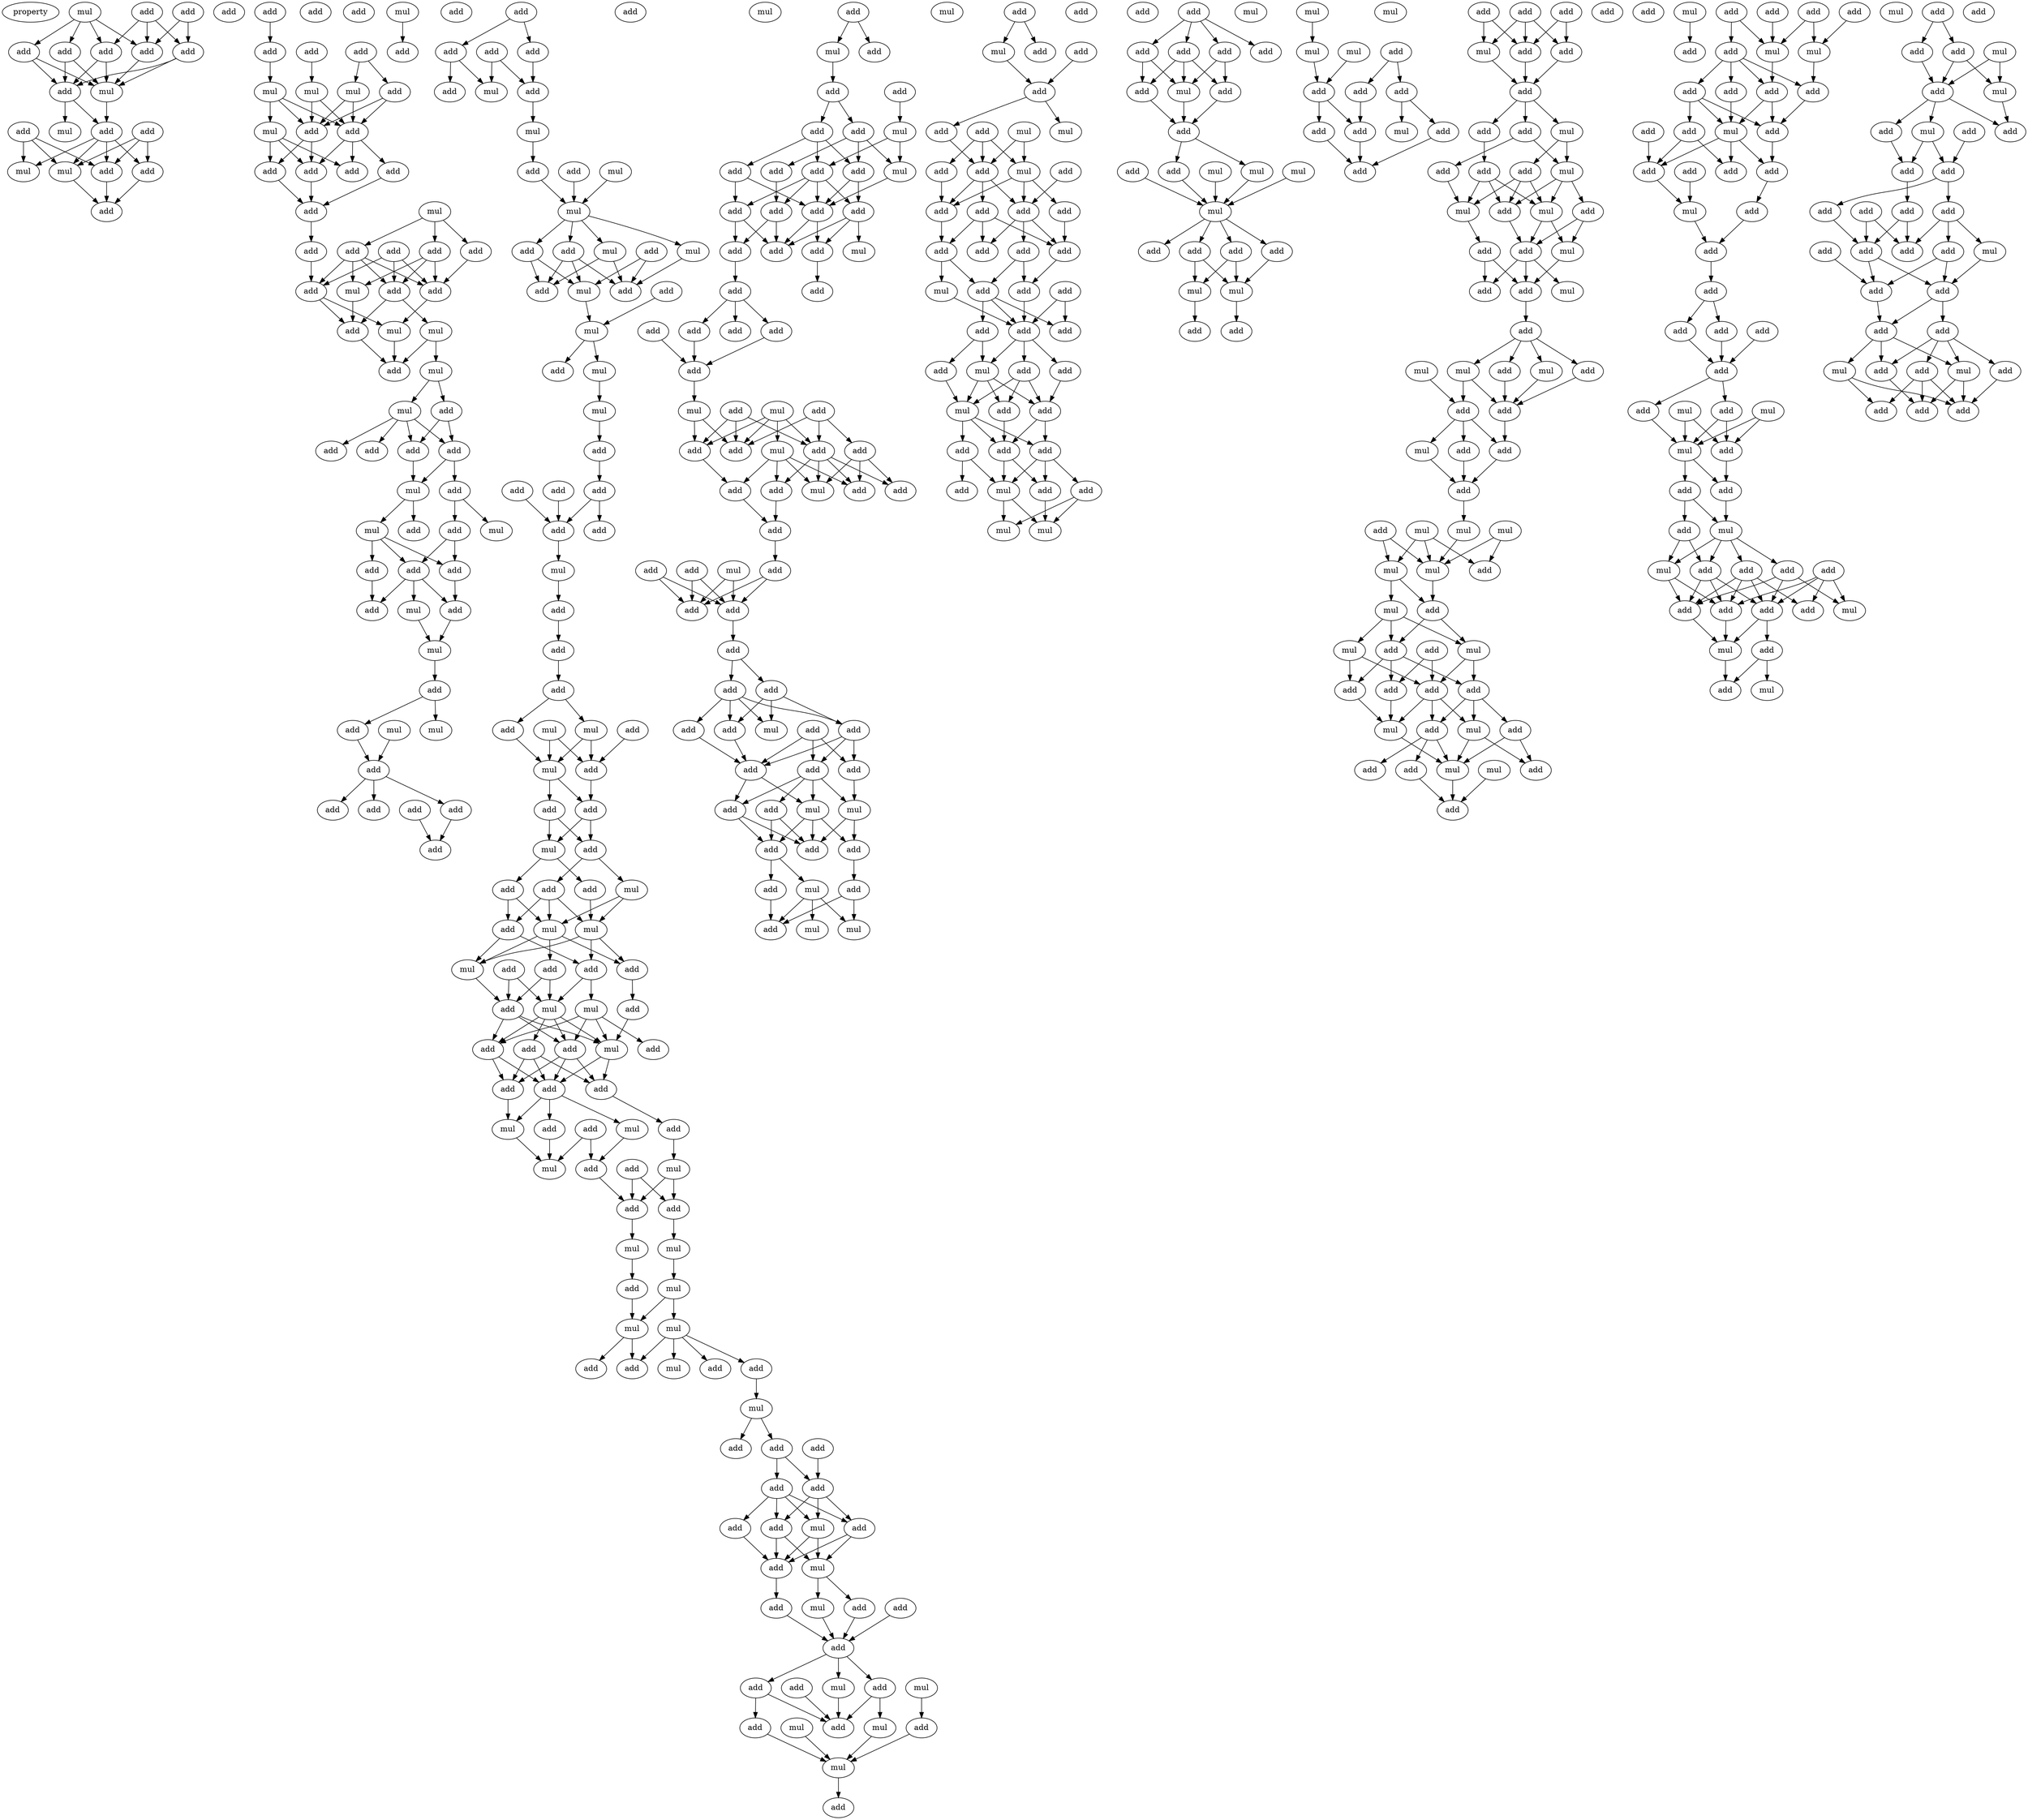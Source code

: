 digraph {
    node [fontcolor=black]
    property [mul=2,lf=1.5]
    0 [ label = add ];
    1 [ label = mul ];
    2 [ label = add ];
    3 [ label = add ];
    4 [ label = add ];
    5 [ label = add ];
    6 [ label = add ];
    7 [ label = add ];
    8 [ label = add ];
    9 [ label = mul ];
    10 [ label = add ];
    11 [ label = add ];
    12 [ label = mul ];
    13 [ label = add ];
    14 [ label = add ];
    15 [ label = add ];
    16 [ label = mul ];
    17 [ label = add ];
    18 [ label = mul ];
    19 [ label = add ];
    20 [ label = add ];
    21 [ label = add ];
    22 [ label = add ];
    23 [ label = add ];
    24 [ label = mul ];
    25 [ label = mul ];
    26 [ label = mul ];
    27 [ label = add ];
    28 [ label = mul ];
    29 [ label = add ];
    30 [ label = add ];
    31 [ label = add ];
    32 [ label = add ];
    33 [ label = add ];
    34 [ label = add ];
    35 [ label = add ];
    36 [ label = mul ];
    37 [ label = add ];
    38 [ label = add ];
    39 [ label = add ];
    40 [ label = add ];
    41 [ label = add ];
    42 [ label = add ];
    43 [ label = mul ];
    44 [ label = add ];
    45 [ label = add ];
    46 [ label = add ];
    47 [ label = mul ];
    48 [ label = mul ];
    49 [ label = add ];
    50 [ label = add ];
    51 [ label = mul ];
    52 [ label = mul ];
    53 [ label = add ];
    54 [ label = add ];
    55 [ label = add ];
    56 [ label = add ];
    57 [ label = add ];
    58 [ label = add ];
    59 [ label = mul ];
    60 [ label = add ];
    61 [ label = add ];
    62 [ label = add ];
    63 [ label = mul ];
    64 [ label = mul ];
    65 [ label = add ];
    66 [ label = add ];
    67 [ label = add ];
    68 [ label = add ];
    69 [ label = add ];
    70 [ label = mul ];
    71 [ label = mul ];
    72 [ label = add ];
    73 [ label = mul ];
    74 [ label = add ];
    75 [ label = add ];
    76 [ label = mul ];
    77 [ label = mul ];
    78 [ label = add ];
    79 [ label = add ];
    80 [ label = add ];
    81 [ label = add ];
    82 [ label = add ];
    83 [ label = add ];
    84 [ label = add ];
    85 [ label = add ];
    86 [ label = add ];
    87 [ label = add ];
    88 [ label = add ];
    89 [ label = mul ];
    90 [ label = add ];
    91 [ label = add ];
    92 [ label = mul ];
    93 [ label = add ];
    94 [ label = add ];
    95 [ label = mul ];
    96 [ label = mul ];
    97 [ label = add ];
    98 [ label = add ];
    99 [ label = mul ];
    100 [ label = add ];
    101 [ label = mul ];
    102 [ label = mul ];
    103 [ label = add ];
    104 [ label = add ];
    105 [ label = add ];
    106 [ label = mul ];
    107 [ label = add ];
    108 [ label = mul ];
    109 [ label = mul ];
    110 [ label = add ];
    111 [ label = add ];
    112 [ label = add ];
    113 [ label = add ];
    114 [ label = add ];
    115 [ label = add ];
    116 [ label = mul ];
    117 [ label = add ];
    118 [ label = add ];
    119 [ label = add ];
    120 [ label = mul ];
    121 [ label = add ];
    122 [ label = mul ];
    123 [ label = add ];
    124 [ label = add ];
    125 [ label = mul ];
    126 [ label = add ];
    127 [ label = add ];
    128 [ label = add ];
    129 [ label = add ];
    130 [ label = mul ];
    131 [ label = mul ];
    132 [ label = add ];
    133 [ label = add ];
    134 [ label = add ];
    135 [ label = add ];
    136 [ label = mul ];
    137 [ label = mul ];
    138 [ label = mul ];
    139 [ label = add ];
    140 [ label = add ];
    141 [ label = add ];
    142 [ label = add ];
    143 [ label = add ];
    144 [ label = mul ];
    145 [ label = add ];
    146 [ label = mul ];
    147 [ label = add ];
    148 [ label = add ];
    149 [ label = add ];
    150 [ label = mul ];
    151 [ label = add ];
    152 [ label = add ];
    153 [ label = add ];
    154 [ label = add ];
    155 [ label = mul ];
    156 [ label = add ];
    157 [ label = add ];
    158 [ label = mul ];
    159 [ label = add ];
    160 [ label = mul ];
    161 [ label = add ];
    162 [ label = mul ];
    163 [ label = add ];
    164 [ label = add ];
    165 [ label = add ];
    166 [ label = mul ];
    167 [ label = mul ];
    168 [ label = add ];
    169 [ label = mul ];
    170 [ label = mul ];
    171 [ label = mul ];
    172 [ label = add ];
    173 [ label = add ];
    174 [ label = add ];
    175 [ label = add ];
    176 [ label = mul ];
    177 [ label = mul ];
    178 [ label = add ];
    179 [ label = add ];
    180 [ label = add ];
    181 [ label = add ];
    182 [ label = add ];
    183 [ label = mul ];
    184 [ label = add ];
    185 [ label = add ];
    186 [ label = add ];
    187 [ label = add ];
    188 [ label = mul ];
    189 [ label = mul ];
    190 [ label = add ];
    191 [ label = add ];
    192 [ label = add ];
    193 [ label = add ];
    194 [ label = add ];
    195 [ label = mul ];
    196 [ label = mul ];
    197 [ label = add ];
    198 [ label = add ];
    199 [ label = mul ];
    200 [ label = mul ];
    201 [ label = add ];
    202 [ label = add ];
    203 [ label = add ];
    204 [ label = mul ];
    205 [ label = add ];
    206 [ label = mul ];
    207 [ label = add ];
    208 [ label = mul ];
    209 [ label = add ];
    210 [ label = add ];
    211 [ label = add ];
    212 [ label = add ];
    213 [ label = add ];
    214 [ label = mul ];
    215 [ label = add ];
    216 [ label = add ];
    217 [ label = add ];
    218 [ label = mul ];
    219 [ label = add ];
    220 [ label = add ];
    221 [ label = add ];
    222 [ label = add ];
    223 [ label = add ];
    224 [ label = mul ];
    225 [ label = add ];
    226 [ label = add ];
    227 [ label = add ];
    228 [ label = add ];
    229 [ label = add ];
    230 [ label = add ];
    231 [ label = add ];
    232 [ label = add ];
    233 [ label = add ];
    234 [ label = add ];
    235 [ label = add ];
    236 [ label = mul ];
    237 [ label = add ];
    238 [ label = mul ];
    239 [ label = add ];
    240 [ label = add ];
    241 [ label = mul ];
    242 [ label = add ];
    243 [ label = add ];
    244 [ label = add ];
    245 [ label = add ];
    246 [ label = add ];
    247 [ label = add ];
    248 [ label = mul ];
    249 [ label = add ];
    250 [ label = add ];
    251 [ label = add ];
    252 [ label = add ];
    253 [ label = mul ];
    254 [ label = add ];
    255 [ label = add ];
    256 [ label = add ];
    257 [ label = add ];
    258 [ label = add ];
    259 [ label = add ];
    260 [ label = add ];
    261 [ label = add ];
    262 [ label = mul ];
    263 [ label = add ];
    264 [ label = add ];
    265 [ label = add ];
    266 [ label = add ];
    267 [ label = mul ];
    268 [ label = add ];
    269 [ label = add ];
    270 [ label = mul ];
    271 [ label = add ];
    272 [ label = add ];
    273 [ label = add ];
    274 [ label = add ];
    275 [ label = add ];
    276 [ label = mul ];
    277 [ label = mul ];
    278 [ label = mul ];
    279 [ label = add ];
    280 [ label = mul ];
    281 [ label = add ];
    282 [ label = add ];
    283 [ label = add ];
    284 [ label = mul ];
    285 [ label = add ];
    286 [ label = add ];
    287 [ label = add ];
    288 [ label = mul ];
    289 [ label = add ];
    290 [ label = mul ];
    291 [ label = mul ];
    292 [ label = add ];
    293 [ label = add ];
    294 [ label = add ];
    295 [ label = add ];
    296 [ label = add ];
    297 [ label = add ];
    298 [ label = add ];
    299 [ label = add ];
    300 [ label = add ];
    301 [ label = add ];
    302 [ label = add ];
    303 [ label = add ];
    304 [ label = add ];
    305 [ label = add ];
    306 [ label = mul ];
    307 [ label = add ];
    308 [ label = add ];
    309 [ label = add ];
    310 [ label = add ];
    311 [ label = mul ];
    312 [ label = add ];
    313 [ label = add ];
    314 [ label = mul ];
    315 [ label = add ];
    316 [ label = add ];
    317 [ label = add ];
    318 [ label = add ];
    319 [ label = add ];
    320 [ label = add ];
    321 [ label = mul ];
    322 [ label = add ];
    323 [ label = add ];
    324 [ label = add ];
    325 [ label = mul ];
    326 [ label = mul ];
    327 [ label = add ];
    328 [ label = add ];
    329 [ label = add ];
    330 [ label = add ];
    331 [ label = add ];
    332 [ label = mul ];
    333 [ label = add ];
    334 [ label = add ];
    335 [ label = add ];
    336 [ label = mul ];
    337 [ label = add ];
    338 [ label = mul ];
    339 [ label = mul ];
    340 [ label = add ];
    341 [ label = mul ];
    342 [ label = mul ];
    343 [ label = add ];
    344 [ label = add ];
    345 [ label = add ];
    346 [ label = add ];
    347 [ label = mul ];
    348 [ label = mul ];
    349 [ label = add ];
    350 [ label = add ];
    351 [ label = mul ];
    352 [ label = mul ];
    353 [ label = add ];
    354 [ label = mul ];
    355 [ label = add ];
    356 [ label = add ];
    357 [ label = add ];
    358 [ label = add ];
    359 [ label = mul ];
    360 [ label = add ];
    361 [ label = add ];
    362 [ label = add ];
    363 [ label = mul ];
    364 [ label = add ];
    365 [ label = add ];
    366 [ label = add ];
    367 [ label = add ];
    368 [ label = add ];
    369 [ label = mul ];
    370 [ label = add ];
    371 [ label = add ];
    372 [ label = add ];
    373 [ label = mul ];
    374 [ label = add ];
    375 [ label = add ];
    376 [ label = mul ];
    377 [ label = add ];
    378 [ label = add ];
    379 [ label = mul ];
    380 [ label = mul ];
    381 [ label = add ];
    382 [ label = add ];
    383 [ label = add ];
    384 [ label = add ];
    385 [ label = mul ];
    386 [ label = mul ];
    387 [ label = add ];
    388 [ label = add ];
    389 [ label = add ];
    390 [ label = add ];
    391 [ label = add ];
    392 [ label = mul ];
    393 [ label = mul ];
    394 [ label = mul ];
    395 [ label = add ];
    396 [ label = add ];
    397 [ label = mul ];
    398 [ label = add ];
    399 [ label = add ];
    400 [ label = add ];
    401 [ label = add ];
    402 [ label = mul ];
    403 [ label = mul ];
    404 [ label = mul ];
    405 [ label = add ];
    406 [ label = mul ];
    407 [ label = add ];
    408 [ label = mul ];
    409 [ label = add ];
    410 [ label = mul ];
    411 [ label = add ];
    412 [ label = mul ];
    413 [ label = mul ];
    414 [ label = add ];
    415 [ label = add ];
    416 [ label = add ];
    417 [ label = add ];
    418 [ label = add ];
    419 [ label = add ];
    420 [ label = add ];
    421 [ label = mul ];
    422 [ label = mul ];
    423 [ label = add ];
    424 [ label = mul ];
    425 [ label = mul ];
    426 [ label = add ];
    427 [ label = add ];
    428 [ label = add ];
    429 [ label = mul ];
    430 [ label = add ];
    431 [ label = add ];
    432 [ label = add ];
    433 [ label = add ];
    434 [ label = add ];
    435 [ label = mul ];
    436 [ label = add ];
    437 [ label = mul ];
    438 [ label = add ];
    439 [ label = add ];
    440 [ label = add ];
    441 [ label = add ];
    442 [ label = add ];
    443 [ label = add ];
    444 [ label = mul ];
    445 [ label = add ];
    446 [ label = add ];
    447 [ label = add ];
    448 [ label = add ];
    449 [ label = add ];
    450 [ label = mul ];
    451 [ label = add ];
    452 [ label = add ];
    453 [ label = add ];
    454 [ label = add ];
    455 [ label = add ];
    456 [ label = add ];
    457 [ label = add ];
    458 [ label = add ];
    459 [ label = add ];
    460 [ label = mul ];
    461 [ label = mul ];
    462 [ label = add ];
    463 [ label = mul ];
    464 [ label = add ];
    465 [ label = add ];
    466 [ label = mul ];
    467 [ label = add ];
    468 [ label = add ];
    469 [ label = add ];
    470 [ label = add ];
    471 [ label = add ];
    472 [ label = mul ];
    473 [ label = add ];
    474 [ label = mul ];
    475 [ label = add ];
    476 [ label = add ];
    477 [ label = add ];
    478 [ label = add ];
    479 [ label = mul ];
    480 [ label = add ];
    481 [ label = mul ];
    482 [ label = mul ];
    483 [ label = add ];
    484 [ label = add ];
    485 [ label = mul ];
    486 [ label = add ];
    487 [ label = add ];
    488 [ label = mul ];
    489 [ label = add ];
    490 [ label = add ];
    491 [ label = add ];
    492 [ label = add ];
    493 [ label = mul ];
    494 [ label = add ];
    495 [ label = add ];
    496 [ label = add ];
    497 [ label = add ];
    498 [ label = add ];
    499 [ label = add ];
    500 [ label = mul ];
    501 [ label = add ];
    502 [ label = add ];
    503 [ label = add ];
    504 [ label = add ];
    505 [ label = add ];
    506 [ label = add ];
    507 [ label = add ];
    508 [ label = add ];
    509 [ label = add ];
    510 [ label = mul ];
    511 [ label = mul ];
    512 [ label = add ];
    513 [ label = add ];
    514 [ label = add ];
    515 [ label = add ];
    516 [ label = add ];
    0 -> 5 [ name = 0 ];
    0 -> 7 [ name = 1 ];
    1 -> 3 [ name = 2 ];
    1 -> 4 [ name = 3 ];
    1 -> 6 [ name = 4 ];
    1 -> 7 [ name = 5 ];
    2 -> 3 [ name = 6 ];
    2 -> 5 [ name = 7 ];
    2 -> 7 [ name = 8 ];
    3 -> 8 [ name = 9 ];
    3 -> 9 [ name = 10 ];
    4 -> 8 [ name = 11 ];
    4 -> 9 [ name = 12 ];
    5 -> 8 [ name = 13 ];
    5 -> 9 [ name = 14 ];
    6 -> 8 [ name = 15 ];
    6 -> 9 [ name = 16 ];
    7 -> 9 [ name = 17 ];
    8 -> 11 [ name = 18 ];
    8 -> 12 [ name = 19 ];
    9 -> 11 [ name = 20 ];
    10 -> 16 [ name = 21 ];
    10 -> 17 [ name = 22 ];
    10 -> 18 [ name = 23 ];
    11 -> 14 [ name = 24 ];
    11 -> 16 [ name = 25 ];
    11 -> 17 [ name = 26 ];
    11 -> 18 [ name = 27 ];
    13 -> 14 [ name = 28 ];
    13 -> 16 [ name = 29 ];
    13 -> 17 [ name = 30 ];
    14 -> 19 [ name = 31 ];
    16 -> 19 [ name = 32 ];
    17 -> 19 [ name = 33 ];
    20 -> 23 [ name = 34 ];
    21 -> 26 [ name = 35 ];
    21 -> 27 [ name = 36 ];
    22 -> 24 [ name = 37 ];
    23 -> 25 [ name = 38 ];
    24 -> 29 [ name = 39 ];
    24 -> 30 [ name = 40 ];
    25 -> 28 [ name = 41 ];
    25 -> 29 [ name = 42 ];
    25 -> 30 [ name = 43 ];
    26 -> 29 [ name = 44 ];
    26 -> 30 [ name = 45 ];
    27 -> 29 [ name = 46 ];
    27 -> 30 [ name = 47 ];
    28 -> 31 [ name = 48 ];
    28 -> 32 [ name = 49 ];
    28 -> 33 [ name = 50 ];
    29 -> 31 [ name = 51 ];
    29 -> 33 [ name = 52 ];
    30 -> 31 [ name = 53 ];
    30 -> 32 [ name = 54 ];
    30 -> 34 [ name = 55 ];
    31 -> 35 [ name = 56 ];
    33 -> 35 [ name = 57 ];
    34 -> 35 [ name = 58 ];
    35 -> 41 [ name = 59 ];
    36 -> 37 [ name = 60 ];
    36 -> 38 [ name = 61 ];
    36 -> 40 [ name = 62 ];
    37 -> 42 [ name = 63 ];
    37 -> 43 [ name = 64 ];
    37 -> 44 [ name = 65 ];
    37 -> 45 [ name = 66 ];
    38 -> 42 [ name = 67 ];
    38 -> 43 [ name = 68 ];
    38 -> 44 [ name = 69 ];
    39 -> 42 [ name = 70 ];
    39 -> 44 [ name = 71 ];
    39 -> 45 [ name = 72 ];
    40 -> 44 [ name = 73 ];
    41 -> 45 [ name = 74 ];
    42 -> 46 [ name = 75 ];
    42 -> 48 [ name = 76 ];
    43 -> 46 [ name = 77 ];
    44 -> 47 [ name = 78 ];
    45 -> 46 [ name = 79 ];
    45 -> 47 [ name = 80 ];
    46 -> 49 [ name = 81 ];
    47 -> 49 [ name = 82 ];
    48 -> 49 [ name = 83 ];
    48 -> 51 [ name = 84 ];
    51 -> 52 [ name = 85 ];
    51 -> 53 [ name = 86 ];
    52 -> 54 [ name = 87 ];
    52 -> 56 [ name = 88 ];
    52 -> 57 [ name = 89 ];
    52 -> 58 [ name = 90 ];
    53 -> 57 [ name = 91 ];
    53 -> 58 [ name = 92 ];
    57 -> 59 [ name = 93 ];
    57 -> 60 [ name = 94 ];
    58 -> 59 [ name = 95 ];
    59 -> 61 [ name = 96 ];
    59 -> 64 [ name = 97 ];
    60 -> 62 [ name = 98 ];
    60 -> 63 [ name = 99 ];
    62 -> 65 [ name = 100 ];
    62 -> 67 [ name = 101 ];
    64 -> 65 [ name = 102 ];
    64 -> 66 [ name = 103 ];
    64 -> 67 [ name = 104 ];
    65 -> 68 [ name = 105 ];
    65 -> 69 [ name = 106 ];
    65 -> 70 [ name = 107 ];
    66 -> 69 [ name = 108 ];
    67 -> 68 [ name = 109 ];
    68 -> 73 [ name = 110 ];
    70 -> 73 [ name = 111 ];
    71 -> 72 [ name = 112 ];
    73 -> 74 [ name = 113 ];
    74 -> 75 [ name = 114 ];
    74 -> 77 [ name = 115 ];
    75 -> 78 [ name = 116 ];
    76 -> 78 [ name = 117 ];
    78 -> 80 [ name = 118 ];
    78 -> 81 [ name = 119 ];
    78 -> 83 [ name = 120 ];
    82 -> 84 [ name = 121 ];
    83 -> 84 [ name = 122 ];
    85 -> 86 [ name = 123 ];
    85 -> 88 [ name = 124 ];
    86 -> 90 [ name = 125 ];
    87 -> 89 [ name = 126 ];
    87 -> 90 [ name = 127 ];
    88 -> 89 [ name = 128 ];
    88 -> 91 [ name = 129 ];
    90 -> 92 [ name = 130 ];
    92 -> 94 [ name = 131 ];
    93 -> 96 [ name = 132 ];
    94 -> 96 [ name = 133 ];
    95 -> 96 [ name = 134 ];
    96 -> 98 [ name = 135 ];
    96 -> 99 [ name = 136 ];
    96 -> 100 [ name = 137 ];
    96 -> 101 [ name = 138 ];
    97 -> 102 [ name = 139 ];
    97 -> 105 [ name = 140 ];
    98 -> 102 [ name = 141 ];
    98 -> 104 [ name = 142 ];
    99 -> 105 [ name = 143 ];
    100 -> 102 [ name = 144 ];
    100 -> 104 [ name = 145 ];
    100 -> 105 [ name = 146 ];
    101 -> 104 [ name = 147 ];
    101 -> 105 [ name = 148 ];
    102 -> 106 [ name = 149 ];
    103 -> 106 [ name = 150 ];
    106 -> 107 [ name = 151 ];
    106 -> 108 [ name = 152 ];
    108 -> 109 [ name = 153 ];
    109 -> 110 [ name = 154 ];
    110 -> 112 [ name = 155 ];
    111 -> 114 [ name = 156 ];
    112 -> 114 [ name = 157 ];
    112 -> 115 [ name = 158 ];
    113 -> 114 [ name = 159 ];
    114 -> 116 [ name = 160 ];
    116 -> 117 [ name = 161 ];
    117 -> 118 [ name = 162 ];
    118 -> 119 [ name = 163 ];
    119 -> 120 [ name = 164 ];
    119 -> 121 [ name = 165 ];
    120 -> 125 [ name = 166 ];
    120 -> 126 [ name = 167 ];
    121 -> 125 [ name = 168 ];
    122 -> 125 [ name = 169 ];
    122 -> 126 [ name = 170 ];
    124 -> 126 [ name = 171 ];
    125 -> 127 [ name = 172 ];
    125 -> 128 [ name = 173 ];
    126 -> 128 [ name = 174 ];
    127 -> 129 [ name = 175 ];
    127 -> 130 [ name = 176 ];
    128 -> 129 [ name = 177 ];
    128 -> 130 [ name = 178 ];
    129 -> 131 [ name = 179 ];
    129 -> 133 [ name = 180 ];
    130 -> 132 [ name = 181 ];
    130 -> 134 [ name = 182 ];
    131 -> 136 [ name = 183 ];
    131 -> 137 [ name = 184 ];
    132 -> 135 [ name = 185 ];
    132 -> 137 [ name = 186 ];
    133 -> 135 [ name = 187 ];
    133 -> 136 [ name = 188 ];
    133 -> 137 [ name = 189 ];
    134 -> 136 [ name = 190 ];
    135 -> 138 [ name = 191 ];
    135 -> 140 [ name = 192 ];
    136 -> 138 [ name = 193 ];
    136 -> 139 [ name = 194 ];
    136 -> 140 [ name = 195 ];
    137 -> 138 [ name = 196 ];
    137 -> 139 [ name = 197 ];
    137 -> 141 [ name = 198 ];
    138 -> 143 [ name = 199 ];
    139 -> 145 [ name = 200 ];
    140 -> 144 [ name = 201 ];
    140 -> 146 [ name = 202 ];
    141 -> 143 [ name = 203 ];
    141 -> 144 [ name = 204 ];
    142 -> 143 [ name = 205 ];
    142 -> 144 [ name = 206 ];
    143 -> 147 [ name = 207 ];
    143 -> 150 [ name = 208 ];
    143 -> 151 [ name = 209 ];
    144 -> 147 [ name = 210 ];
    144 -> 149 [ name = 211 ];
    144 -> 150 [ name = 212 ];
    144 -> 151 [ name = 213 ];
    145 -> 150 [ name = 214 ];
    146 -> 147 [ name = 215 ];
    146 -> 148 [ name = 216 ];
    146 -> 150 [ name = 217 ];
    146 -> 151 [ name = 218 ];
    147 -> 152 [ name = 219 ];
    147 -> 153 [ name = 220 ];
    147 -> 154 [ name = 221 ];
    149 -> 152 [ name = 222 ];
    149 -> 153 [ name = 223 ];
    149 -> 154 [ name = 224 ];
    150 -> 152 [ name = 225 ];
    150 -> 154 [ name = 226 ];
    151 -> 153 [ name = 227 ];
    151 -> 154 [ name = 228 ];
    152 -> 157 [ name = 229 ];
    153 -> 155 [ name = 230 ];
    154 -> 155 [ name = 231 ];
    154 -> 158 [ name = 232 ];
    154 -> 159 [ name = 233 ];
    155 -> 160 [ name = 234 ];
    156 -> 160 [ name = 235 ];
    156 -> 161 [ name = 236 ];
    157 -> 162 [ name = 237 ];
    158 -> 161 [ name = 238 ];
    159 -> 160 [ name = 239 ];
    161 -> 164 [ name = 240 ];
    162 -> 164 [ name = 241 ];
    162 -> 165 [ name = 242 ];
    163 -> 164 [ name = 243 ];
    163 -> 165 [ name = 244 ];
    164 -> 167 [ name = 245 ];
    165 -> 166 [ name = 246 ];
    166 -> 169 [ name = 247 ];
    167 -> 168 [ name = 248 ];
    168 -> 171 [ name = 249 ];
    169 -> 170 [ name = 250 ];
    169 -> 171 [ name = 251 ];
    170 -> 172 [ name = 252 ];
    170 -> 173 [ name = 253 ];
    170 -> 174 [ name = 254 ];
    170 -> 176 [ name = 255 ];
    171 -> 174 [ name = 256 ];
    171 -> 175 [ name = 257 ];
    173 -> 177 [ name = 258 ];
    177 -> 178 [ name = 259 ];
    177 -> 180 [ name = 260 ];
    178 -> 181 [ name = 261 ];
    178 -> 182 [ name = 262 ];
    179 -> 182 [ name = 263 ];
    181 -> 183 [ name = 264 ];
    181 -> 184 [ name = 265 ];
    181 -> 185 [ name = 266 ];
    181 -> 186 [ name = 267 ];
    182 -> 183 [ name = 268 ];
    182 -> 185 [ name = 269 ];
    182 -> 186 [ name = 270 ];
    183 -> 187 [ name = 271 ];
    183 -> 188 [ name = 272 ];
    184 -> 187 [ name = 273 ];
    185 -> 187 [ name = 274 ];
    185 -> 188 [ name = 275 ];
    186 -> 187 [ name = 276 ];
    186 -> 188 [ name = 277 ];
    187 -> 191 [ name = 278 ];
    188 -> 189 [ name = 279 ];
    188 -> 190 [ name = 280 ];
    189 -> 193 [ name = 281 ];
    190 -> 193 [ name = 282 ];
    191 -> 193 [ name = 283 ];
    192 -> 193 [ name = 284 ];
    193 -> 196 [ name = 285 ];
    193 -> 197 [ name = 286 ];
    193 -> 198 [ name = 287 ];
    194 -> 201 [ name = 288 ];
    195 -> 202 [ name = 289 ];
    196 -> 201 [ name = 290 ];
    197 -> 201 [ name = 291 ];
    197 -> 203 [ name = 292 ];
    198 -> 200 [ name = 293 ];
    198 -> 201 [ name = 294 ];
    199 -> 204 [ name = 295 ];
    200 -> 204 [ name = 296 ];
    202 -> 204 [ name = 297 ];
    203 -> 204 [ name = 298 ];
    204 -> 205 [ name = 299 ];
    207 -> 208 [ name = 300 ];
    207 -> 209 [ name = 301 ];
    208 -> 210 [ name = 302 ];
    210 -> 212 [ name = 303 ];
    210 -> 213 [ name = 304 ];
    211 -> 214 [ name = 305 ];
    212 -> 216 [ name = 306 ];
    212 -> 217 [ name = 307 ];
    212 -> 219 [ name = 308 ];
    213 -> 215 [ name = 309 ];
    213 -> 216 [ name = 310 ];
    213 -> 218 [ name = 311 ];
    214 -> 218 [ name = 312 ];
    214 -> 219 [ name = 313 ];
    215 -> 223 [ name = 314 ];
    216 -> 220 [ name = 315 ];
    216 -> 222 [ name = 316 ];
    217 -> 220 [ name = 317 ];
    217 -> 221 [ name = 318 ];
    218 -> 220 [ name = 319 ];
    219 -> 220 [ name = 320 ];
    219 -> 221 [ name = 321 ];
    219 -> 222 [ name = 322 ];
    219 -> 223 [ name = 323 ];
    220 -> 226 [ name = 324 ];
    220 -> 227 [ name = 325 ];
    221 -> 225 [ name = 326 ];
    221 -> 227 [ name = 327 ];
    222 -> 224 [ name = 328 ];
    222 -> 226 [ name = 329 ];
    222 -> 227 [ name = 330 ];
    223 -> 225 [ name = 331 ];
    223 -> 227 [ name = 332 ];
    225 -> 228 [ name = 333 ];
    226 -> 229 [ name = 334 ];
    228 -> 230 [ name = 335 ];
    228 -> 231 [ name = 336 ];
    228 -> 232 [ name = 337 ];
    230 -> 234 [ name = 338 ];
    232 -> 234 [ name = 339 ];
    233 -> 234 [ name = 340 ];
    234 -> 236 [ name = 341 ];
    235 -> 239 [ name = 342 ];
    235 -> 242 [ name = 343 ];
    235 -> 243 [ name = 344 ];
    236 -> 240 [ name = 345 ];
    236 -> 243 [ name = 346 ];
    237 -> 240 [ name = 347 ];
    237 -> 242 [ name = 348 ];
    237 -> 243 [ name = 349 ];
    238 -> 240 [ name = 350 ];
    238 -> 241 [ name = 351 ];
    238 -> 242 [ name = 352 ];
    238 -> 243 [ name = 353 ];
    239 -> 245 [ name = 354 ];
    239 -> 247 [ name = 355 ];
    239 -> 248 [ name = 356 ];
    240 -> 244 [ name = 357 ];
    241 -> 244 [ name = 358 ];
    241 -> 245 [ name = 359 ];
    241 -> 246 [ name = 360 ];
    241 -> 248 [ name = 361 ];
    242 -> 245 [ name = 362 ];
    242 -> 246 [ name = 363 ];
    242 -> 247 [ name = 364 ];
    242 -> 248 [ name = 365 ];
    244 -> 249 [ name = 366 ];
    246 -> 249 [ name = 367 ];
    249 -> 251 [ name = 368 ];
    250 -> 254 [ name = 369 ];
    250 -> 255 [ name = 370 ];
    251 -> 254 [ name = 371 ];
    251 -> 255 [ name = 372 ];
    252 -> 254 [ name = 373 ];
    252 -> 255 [ name = 374 ];
    253 -> 254 [ name = 375 ];
    253 -> 255 [ name = 376 ];
    254 -> 256 [ name = 377 ];
    256 -> 257 [ name = 378 ];
    256 -> 258 [ name = 379 ];
    257 -> 259 [ name = 380 ];
    257 -> 260 [ name = 381 ];
    257 -> 261 [ name = 382 ];
    257 -> 262 [ name = 383 ];
    258 -> 259 [ name = 384 ];
    258 -> 261 [ name = 385 ];
    258 -> 262 [ name = 386 ];
    259 -> 264 [ name = 387 ];
    259 -> 265 [ name = 388 ];
    259 -> 266 [ name = 389 ];
    260 -> 265 [ name = 390 ];
    261 -> 265 [ name = 391 ];
    263 -> 264 [ name = 392 ];
    263 -> 265 [ name = 393 ];
    263 -> 266 [ name = 394 ];
    264 -> 270 [ name = 395 ];
    265 -> 267 [ name = 396 ];
    265 -> 269 [ name = 397 ];
    266 -> 267 [ name = 398 ];
    266 -> 268 [ name = 399 ];
    266 -> 269 [ name = 400 ];
    266 -> 270 [ name = 401 ];
    267 -> 271 [ name = 402 ];
    267 -> 272 [ name = 403 ];
    267 -> 273 [ name = 404 ];
    268 -> 272 [ name = 405 ];
    268 -> 273 [ name = 406 ];
    269 -> 272 [ name = 407 ];
    269 -> 273 [ name = 408 ];
    270 -> 271 [ name = 409 ];
    270 -> 272 [ name = 410 ];
    271 -> 274 [ name = 411 ];
    273 -> 275 [ name = 412 ];
    273 -> 276 [ name = 413 ];
    274 -> 277 [ name = 414 ];
    274 -> 279 [ name = 415 ];
    275 -> 279 [ name = 416 ];
    276 -> 277 [ name = 417 ];
    276 -> 278 [ name = 418 ];
    276 -> 279 [ name = 419 ];
    281 -> 283 [ name = 420 ];
    281 -> 284 [ name = 421 ];
    284 -> 286 [ name = 422 ];
    285 -> 286 [ name = 423 ];
    286 -> 287 [ name = 424 ];
    286 -> 290 [ name = 425 ];
    287 -> 293 [ name = 426 ];
    288 -> 291 [ name = 427 ];
    288 -> 293 [ name = 428 ];
    289 -> 291 [ name = 429 ];
    289 -> 292 [ name = 430 ];
    289 -> 293 [ name = 431 ];
    291 -> 295 [ name = 432 ];
    291 -> 296 [ name = 433 ];
    291 -> 298 [ name = 434 ];
    292 -> 298 [ name = 435 ];
    293 -> 295 [ name = 436 ];
    293 -> 297 [ name = 437 ];
    293 -> 298 [ name = 438 ];
    294 -> 295 [ name = 439 ];
    295 -> 300 [ name = 440 ];
    295 -> 301 [ name = 441 ];
    295 -> 302 [ name = 442 ];
    296 -> 300 [ name = 443 ];
    297 -> 299 [ name = 444 ];
    297 -> 300 [ name = 445 ];
    297 -> 301 [ name = 446 ];
    298 -> 299 [ name = 447 ];
    299 -> 303 [ name = 448 ];
    299 -> 306 [ name = 449 ];
    300 -> 304 [ name = 450 ];
    302 -> 303 [ name = 451 ];
    302 -> 304 [ name = 452 ];
    303 -> 307 [ name = 453 ];
    303 -> 308 [ name = 454 ];
    303 -> 309 [ name = 455 ];
    304 -> 308 [ name = 456 ];
    305 -> 307 [ name = 457 ];
    305 -> 308 [ name = 458 ];
    306 -> 308 [ name = 459 ];
    308 -> 310 [ name = 460 ];
    308 -> 311 [ name = 461 ];
    308 -> 313 [ name = 462 ];
    309 -> 311 [ name = 463 ];
    309 -> 312 [ name = 464 ];
    310 -> 314 [ name = 465 ];
    310 -> 315 [ name = 466 ];
    310 -> 316 [ name = 467 ];
    311 -> 314 [ name = 468 ];
    311 -> 315 [ name = 469 ];
    311 -> 316 [ name = 470 ];
    312 -> 314 [ name = 471 ];
    313 -> 315 [ name = 472 ];
    314 -> 317 [ name = 473 ];
    314 -> 318 [ name = 474 ];
    314 -> 319 [ name = 475 ];
    315 -> 317 [ name = 476 ];
    315 -> 319 [ name = 477 ];
    316 -> 317 [ name = 478 ];
    317 -> 320 [ name = 479 ];
    317 -> 321 [ name = 480 ];
    318 -> 321 [ name = 481 ];
    318 -> 322 [ name = 482 ];
    319 -> 320 [ name = 483 ];
    319 -> 321 [ name = 484 ];
    319 -> 324 [ name = 485 ];
    320 -> 326 [ name = 486 ];
    321 -> 325 [ name = 487 ];
    321 -> 326 [ name = 488 ];
    324 -> 325 [ name = 489 ];
    324 -> 326 [ name = 490 ];
    327 -> 328 [ name = 491 ];
    327 -> 329 [ name = 492 ];
    327 -> 330 [ name = 493 ];
    327 -> 331 [ name = 494 ];
    328 -> 332 [ name = 495 ];
    328 -> 333 [ name = 496 ];
    328 -> 334 [ name = 497 ];
    329 -> 332 [ name = 498 ];
    329 -> 333 [ name = 499 ];
    330 -> 332 [ name = 500 ];
    330 -> 334 [ name = 501 ];
    332 -> 335 [ name = 502 ];
    333 -> 335 [ name = 503 ];
    334 -> 335 [ name = 504 ];
    335 -> 338 [ name = 505 ];
    335 -> 340 [ name = 506 ];
    337 -> 342 [ name = 507 ];
    338 -> 342 [ name = 508 ];
    339 -> 342 [ name = 509 ];
    340 -> 342 [ name = 510 ];
    341 -> 342 [ name = 511 ];
    342 -> 343 [ name = 512 ];
    342 -> 344 [ name = 513 ];
    342 -> 345 [ name = 514 ];
    342 -> 346 [ name = 515 ];
    344 -> 347 [ name = 516 ];
    344 -> 348 [ name = 517 ];
    345 -> 347 [ name = 518 ];
    345 -> 348 [ name = 519 ];
    346 -> 348 [ name = 520 ];
    347 -> 349 [ name = 521 ];
    348 -> 350 [ name = 522 ];
    351 -> 354 [ name = 523 ];
    352 -> 355 [ name = 524 ];
    353 -> 356 [ name = 525 ];
    353 -> 357 [ name = 526 ];
    354 -> 355 [ name = 527 ];
    355 -> 358 [ name = 528 ];
    355 -> 361 [ name = 529 ];
    356 -> 359 [ name = 530 ];
    356 -> 360 [ name = 531 ];
    357 -> 358 [ name = 532 ];
    358 -> 362 [ name = 533 ];
    360 -> 362 [ name = 534 ];
    361 -> 362 [ name = 535 ];
    364 -> 368 [ name = 536 ];
    364 -> 369 [ name = 537 ];
    364 -> 370 [ name = 538 ];
    365 -> 368 [ name = 539 ];
    365 -> 370 [ name = 540 ];
    367 -> 368 [ name = 541 ];
    367 -> 369 [ name = 542 ];
    368 -> 371 [ name = 543 ];
    369 -> 371 [ name = 544 ];
    370 -> 371 [ name = 545 ];
    371 -> 372 [ name = 546 ];
    371 -> 373 [ name = 547 ];
    371 -> 374 [ name = 548 ];
    372 -> 375 [ name = 549 ];
    373 -> 376 [ name = 550 ];
    373 -> 378 [ name = 551 ];
    374 -> 376 [ name = 552 ];
    374 -> 377 [ name = 553 ];
    375 -> 379 [ name = 554 ];
    375 -> 380 [ name = 555 ];
    375 -> 382 [ name = 556 ];
    376 -> 380 [ name = 557 ];
    376 -> 381 [ name = 558 ];
    376 -> 382 [ name = 559 ];
    377 -> 379 [ name = 560 ];
    378 -> 379 [ name = 561 ];
    378 -> 380 [ name = 562 ];
    378 -> 382 [ name = 563 ];
    379 -> 384 [ name = 564 ];
    380 -> 383 [ name = 565 ];
    380 -> 385 [ name = 566 ];
    381 -> 383 [ name = 567 ];
    381 -> 385 [ name = 568 ];
    382 -> 383 [ name = 569 ];
    383 -> 386 [ name = 570 ];
    383 -> 387 [ name = 571 ];
    383 -> 388 [ name = 572 ];
    384 -> 387 [ name = 573 ];
    384 -> 388 [ name = 574 ];
    385 -> 387 [ name = 575 ];
    387 -> 389 [ name = 576 ];
    389 -> 390 [ name = 577 ];
    389 -> 391 [ name = 578 ];
    389 -> 393 [ name = 579 ];
    389 -> 394 [ name = 580 ];
    390 -> 396 [ name = 581 ];
    391 -> 396 [ name = 582 ];
    392 -> 395 [ name = 583 ];
    393 -> 396 [ name = 584 ];
    394 -> 395 [ name = 585 ];
    394 -> 396 [ name = 586 ];
    395 -> 397 [ name = 587 ];
    395 -> 398 [ name = 588 ];
    395 -> 399 [ name = 589 ];
    396 -> 398 [ name = 590 ];
    397 -> 401 [ name = 591 ];
    398 -> 401 [ name = 592 ];
    399 -> 401 [ name = 593 ];
    401 -> 403 [ name = 594 ];
    402 -> 406 [ name = 595 ];
    402 -> 407 [ name = 596 ];
    402 -> 408 [ name = 597 ];
    403 -> 408 [ name = 598 ];
    404 -> 407 [ name = 599 ];
    404 -> 408 [ name = 600 ];
    405 -> 406 [ name = 601 ];
    405 -> 408 [ name = 602 ];
    406 -> 409 [ name = 603 ];
    406 -> 410 [ name = 604 ];
    408 -> 409 [ name = 605 ];
    409 -> 412 [ name = 606 ];
    409 -> 414 [ name = 607 ];
    410 -> 412 [ name = 608 ];
    410 -> 413 [ name = 609 ];
    410 -> 414 [ name = 610 ];
    411 -> 417 [ name = 611 ];
    411 -> 418 [ name = 612 ];
    412 -> 416 [ name = 613 ];
    412 -> 417 [ name = 614 ];
    413 -> 415 [ name = 615 ];
    413 -> 417 [ name = 616 ];
    414 -> 415 [ name = 617 ];
    414 -> 416 [ name = 618 ];
    414 -> 418 [ name = 619 ];
    415 -> 422 [ name = 620 ];
    416 -> 419 [ name = 621 ];
    416 -> 420 [ name = 622 ];
    416 -> 421 [ name = 623 ];
    417 -> 419 [ name = 624 ];
    417 -> 421 [ name = 625 ];
    417 -> 422 [ name = 626 ];
    418 -> 422 [ name = 627 ];
    419 -> 425 [ name = 628 ];
    419 -> 426 [ name = 629 ];
    419 -> 427 [ name = 630 ];
    420 -> 423 [ name = 631 ];
    420 -> 425 [ name = 632 ];
    421 -> 423 [ name = 633 ];
    421 -> 425 [ name = 634 ];
    422 -> 425 [ name = 635 ];
    424 -> 428 [ name = 636 ];
    425 -> 428 [ name = 637 ];
    427 -> 428 [ name = 638 ];
    429 -> 433 [ name = 639 ];
    430 -> 435 [ name = 640 ];
    430 -> 437 [ name = 641 ];
    431 -> 437 [ name = 642 ];
    432 -> 435 [ name = 643 ];
    434 -> 435 [ name = 644 ];
    434 -> 436 [ name = 645 ];
    435 -> 438 [ name = 646 ];
    436 -> 438 [ name = 647 ];
    436 -> 439 [ name = 648 ];
    436 -> 440 [ name = 649 ];
    436 -> 441 [ name = 650 ];
    437 -> 441 [ name = 651 ];
    438 -> 444 [ name = 652 ];
    438 -> 445 [ name = 653 ];
    439 -> 442 [ name = 654 ];
    439 -> 444 [ name = 655 ];
    439 -> 445 [ name = 656 ];
    440 -> 444 [ name = 657 ];
    441 -> 445 [ name = 658 ];
    442 -> 446 [ name = 659 ];
    442 -> 447 [ name = 660 ];
    443 -> 446 [ name = 661 ];
    444 -> 446 [ name = 662 ];
    444 -> 447 [ name = 663 ];
    444 -> 448 [ name = 664 ];
    445 -> 448 [ name = 665 ];
    446 -> 450 [ name = 666 ];
    448 -> 451 [ name = 667 ];
    449 -> 450 [ name = 668 ];
    450 -> 452 [ name = 669 ];
    451 -> 452 [ name = 670 ];
    452 -> 453 [ name = 671 ];
    453 -> 454 [ name = 672 ];
    453 -> 455 [ name = 673 ];
    454 -> 457 [ name = 674 ];
    455 -> 457 [ name = 675 ];
    456 -> 457 [ name = 676 ];
    457 -> 458 [ name = 677 ];
    457 -> 459 [ name = 678 ];
    458 -> 462 [ name = 679 ];
    458 -> 463 [ name = 680 ];
    459 -> 463 [ name = 681 ];
    460 -> 462 [ name = 682 ];
    460 -> 463 [ name = 683 ];
    461 -> 462 [ name = 684 ];
    461 -> 463 [ name = 685 ];
    462 -> 465 [ name = 686 ];
    463 -> 464 [ name = 687 ];
    463 -> 465 [ name = 688 ];
    464 -> 466 [ name = 689 ];
    464 -> 467 [ name = 690 ];
    465 -> 466 [ name = 691 ];
    466 -> 469 [ name = 692 ];
    466 -> 470 [ name = 693 ];
    466 -> 471 [ name = 694 ];
    466 -> 472 [ name = 695 ];
    467 -> 470 [ name = 696 ];
    467 -> 472 [ name = 697 ];
    468 -> 474 [ name = 698 ];
    468 -> 475 [ name = 699 ];
    468 -> 476 [ name = 700 ];
    468 -> 477 [ name = 701 ];
    469 -> 473 [ name = 702 ];
    469 -> 474 [ name = 703 ];
    469 -> 476 [ name = 704 ];
    470 -> 473 [ name = 705 ];
    470 -> 475 [ name = 706 ];
    470 -> 476 [ name = 707 ];
    471 -> 473 [ name = 708 ];
    471 -> 475 [ name = 709 ];
    471 -> 476 [ name = 710 ];
    471 -> 477 [ name = 711 ];
    472 -> 473 [ name = 712 ];
    472 -> 475 [ name = 713 ];
    473 -> 479 [ name = 714 ];
    475 -> 479 [ name = 715 ];
    476 -> 478 [ name = 716 ];
    476 -> 479 [ name = 717 ];
    478 -> 480 [ name = 718 ];
    478 -> 481 [ name = 719 ];
    479 -> 480 [ name = 720 ];
    483 -> 484 [ name = 721 ];
    483 -> 486 [ name = 722 ];
    484 -> 487 [ name = 723 ];
    484 -> 488 [ name = 724 ];
    485 -> 487 [ name = 725 ];
    485 -> 488 [ name = 726 ];
    486 -> 487 [ name = 727 ];
    487 -> 490 [ name = 728 ];
    487 -> 492 [ name = 729 ];
    487 -> 493 [ name = 730 ];
    488 -> 490 [ name = 731 ];
    491 -> 494 [ name = 732 ];
    492 -> 495 [ name = 733 ];
    493 -> 494 [ name = 734 ];
    493 -> 495 [ name = 735 ];
    494 -> 498 [ name = 736 ];
    494 -> 499 [ name = 737 ];
    495 -> 496 [ name = 738 ];
    496 -> 502 [ name = 739 ];
    496 -> 503 [ name = 740 ];
    497 -> 502 [ name = 741 ];
    497 -> 503 [ name = 742 ];
    498 -> 500 [ name = 743 ];
    498 -> 501 [ name = 744 ];
    498 -> 502 [ name = 745 ];
    499 -> 503 [ name = 746 ];
    500 -> 506 [ name = 747 ];
    501 -> 505 [ name = 748 ];
    501 -> 506 [ name = 749 ];
    503 -> 505 [ name = 750 ];
    503 -> 506 [ name = 751 ];
    504 -> 505 [ name = 752 ];
    505 -> 507 [ name = 753 ];
    506 -> 507 [ name = 754 ];
    506 -> 508 [ name = 755 ];
    507 -> 510 [ name = 756 ];
    507 -> 511 [ name = 757 ];
    507 -> 513 [ name = 758 ];
    508 -> 509 [ name = 759 ];
    508 -> 510 [ name = 760 ];
    508 -> 512 [ name = 761 ];
    508 -> 513 [ name = 762 ];
    509 -> 514 [ name = 763 ];
    509 -> 515 [ name = 764 ];
    509 -> 516 [ name = 765 ];
    510 -> 515 [ name = 766 ];
    510 -> 516 [ name = 767 ];
    511 -> 514 [ name = 768 ];
    511 -> 515 [ name = 769 ];
    512 -> 515 [ name = 770 ];
    513 -> 516 [ name = 771 ];
}
